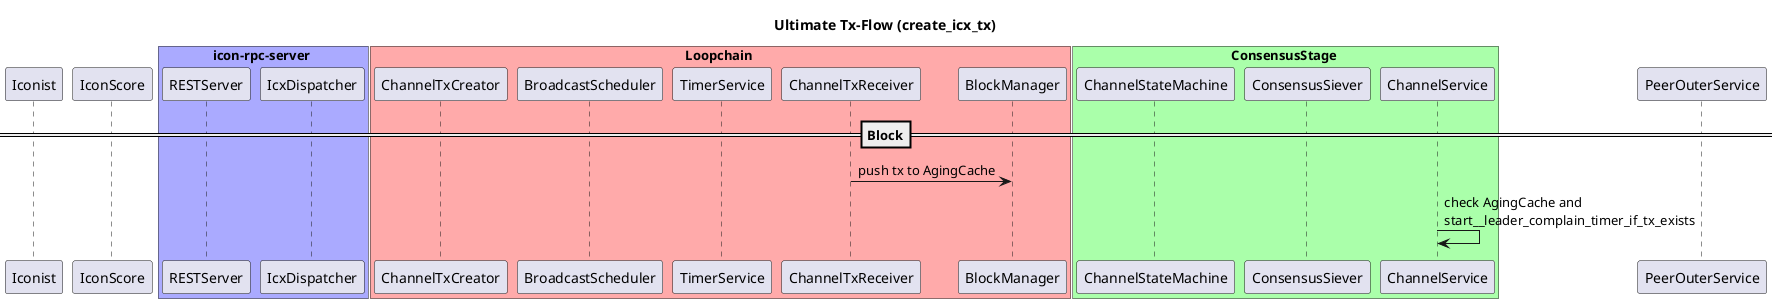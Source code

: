 @startuml

title Ultimate Tx-Flow (create_icx_tx)

' === Define participants
participant Iconist as user
participant IconScore as score

box icon-rpc-server #AAAAFF
    participant RESTServer as rest
    participant IcxDispatcher as dispatcher
end box

box Loopchain #FFAAAA
    participant ChannelTxCreator as tx_creator
    participant BroadcastScheduler as broadcaster
    participant TimerService as timer
    participant ChannelTxReceiver as tx_receiver
    participant BlockManager as block_manager
end box

box ConsensusStage #AAFFAA
    participant ChannelStateMachine as fsm
    participant ConsensusSiever as siever
    participant ChannelService as channel_service
end box

participant PeerOuterService as peer_outer

' === Relations
' --- Request to icon-rpc-server
'user -> rest: request (../api/v3/..)
'
'rest -> dispatcher: method matched to \nicx_sendTransaction()
'dispatcher -> score: validation_transaction()
'score --> dispatcher: response_to_json_query
'
'dispatcher -> tx_creator: create_icx_tx() (rabbitMQ)
'' --- loopchain
'' Verify Tx
'tx_creator -> tx_creator: serialize request to make tx
'tx_creator -> tx_creator: **verify tx (1)**
'tx_creator -> tx_creator: pre_validate tx \n(time bound check)
'
'' BroadcastScheduler
'tx_creator -> broadcaster: schedules CREATE_TX job \n(tx, tx_versioner)
'' --- loopchain end
'tx_creator --> dispatcher: status_code, tx_hash
'dispatcher -> rest: result
'user <-- rest: response (json)
'
'' --- loopchain
'' BroadcastScheduler
'broadcaster -> broadcaster: store Tx in stored_tx
'' Add timer to timer service and wait...
'note over broadcaster: wait for more tx...
'broadcaster ->o peer_outer: AddTxList (gRPC call)
'note right: Broadcast to Other Peers (include self)
'activate peer_outer
'
'' --- Another Peer
'peer_outer -> tx_receiver: add_tx_list() - tx_list
'activate tx_receiver
'tx_receiver -> tx_receiver: **verify received Tx(2)**
'tx_receiver -> tx_receiver: tx.size()
'note right #red: size 무엇???
'
'tx_receiver -> tx_receiver: push tx_list to tx_queue
'tx_receiver --> peer_outer: response code with message
'deactivate tx_receiver
'note right: Response to Original Broadcaster
'peer_outer -->o broadcaster: response code with message (rabbitMQ)
'deactivate peer_outer

==Block==
tx_receiver -> block_manager: push tx to AgingCache
'tx_receiver -> timer: start_leader_complain_timer_if_tx_exists
'siever -> channel_service : turn_on_leader_complain_timer
'note right: [useless] State of Leader: BlockGenerate
channel_service -> channel_service : check AgingCache and \nstart__leader_complain_timer_if_tx_exists

' ============= Comments =============
'verify below
' - pre_verify: invalid nid


' ============= Comments =============
'verify below
' - pre_verify: invalid nid
' - verify: verify_loosely
' - verify_loosely: hash, signature, is_unique_hash
@enduml
